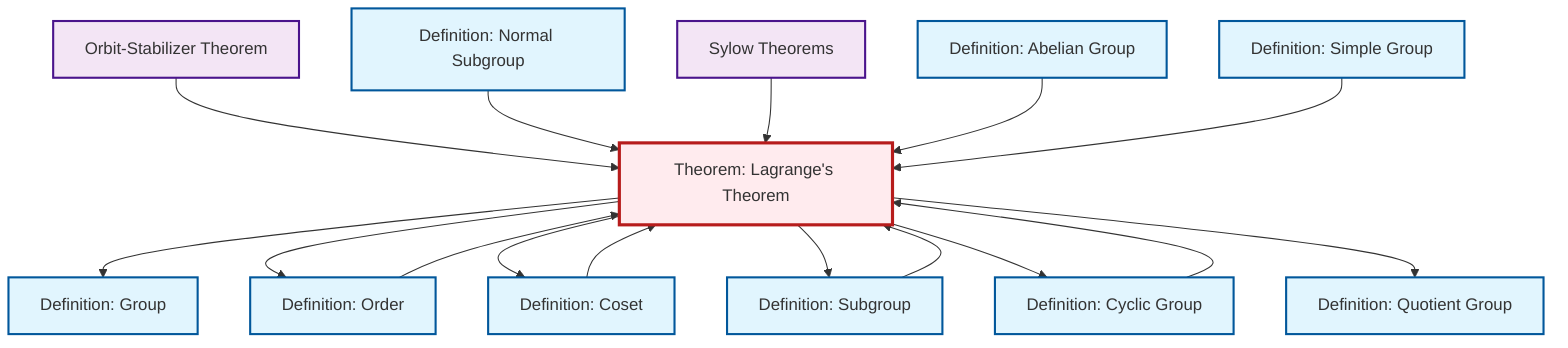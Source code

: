 graph TD
    classDef definition fill:#e1f5fe,stroke:#01579b,stroke-width:2px
    classDef theorem fill:#f3e5f5,stroke:#4a148c,stroke-width:2px
    classDef axiom fill:#fff3e0,stroke:#e65100,stroke-width:2px
    classDef example fill:#e8f5e9,stroke:#1b5e20,stroke-width:2px
    classDef current fill:#ffebee,stroke:#b71c1c,stroke-width:3px
    def-simple-group["Definition: Simple Group"]:::definition
    def-cyclic-group["Definition: Cyclic Group"]:::definition
    thm-lagrange["Theorem: Lagrange's Theorem"]:::theorem
    def-coset["Definition: Coset"]:::definition
    def-normal-subgroup["Definition: Normal Subgroup"]:::definition
    thm-orbit-stabilizer["Orbit-Stabilizer Theorem"]:::theorem
    def-abelian-group["Definition: Abelian Group"]:::definition
    def-subgroup["Definition: Subgroup"]:::definition
    def-group["Definition: Group"]:::definition
    thm-sylow["Sylow Theorems"]:::theorem
    def-order["Definition: Order"]:::definition
    def-quotient-group["Definition: Quotient Group"]:::definition
    thm-orbit-stabilizer --> thm-lagrange
    def-normal-subgroup --> thm-lagrange
    def-subgroup --> thm-lagrange
    def-coset --> thm-lagrange
    thm-lagrange --> def-group
    thm-lagrange --> def-order
    thm-sylow --> thm-lagrange
    def-abelian-group --> thm-lagrange
    def-cyclic-group --> thm-lagrange
    thm-lagrange --> def-coset
    def-simple-group --> thm-lagrange
    thm-lagrange --> def-subgroup
    thm-lagrange --> def-cyclic-group
    def-order --> thm-lagrange
    thm-lagrange --> def-quotient-group
    class thm-lagrange current
